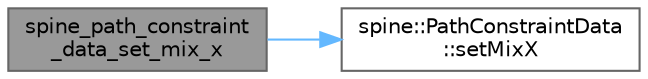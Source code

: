 digraph "spine_path_constraint_data_set_mix_x"
{
 // LATEX_PDF_SIZE
  bgcolor="transparent";
  edge [fontname=Helvetica,fontsize=10,labelfontname=Helvetica,labelfontsize=10];
  node [fontname=Helvetica,fontsize=10,shape=box,height=0.2,width=0.4];
  rankdir="LR";
  Node1 [id="Node000001",label="spine_path_constraint\l_data_set_mix_x",height=0.2,width=0.4,color="gray40", fillcolor="grey60", style="filled", fontcolor="black",tooltip=" "];
  Node1 -> Node2 [id="edge1_Node000001_Node000002",color="steelblue1",style="solid",tooltip=" "];
  Node2 [id="Node000002",label="spine::PathConstraintData\l::setMixX",height=0.2,width=0.4,color="grey40", fillcolor="white", style="filled",URL="$classspine_1_1_path_constraint_data.html#a17aa826b3369e564447ebc3d8ba73c9c",tooltip=" "];
}
